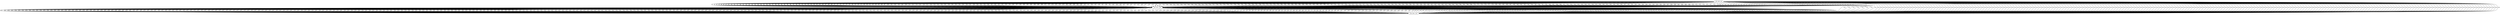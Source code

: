 digraph{
A[label="192.168.1.190"]
B[label="192.168.1.132"]
C[label="192.168.1.43"]
C->A[label = 0]
C->A[label = 1]
C->A[label = 2]
C->A[label = 3]
B->A[label = 4]
B->A[label = 5]
C->A[label = 6]
B->A[label = 7]
C->A[label = 8]
C->A[label = 9]
B->A[label = 10]
B->A[label = 11]
C->A[label = 12]
B->A[label = 13]
C->A[label = 14]
C->A[label = 15]
B->A[label = 16]
C->A[label = 17]
C->A[label = 18]
B->A[label = 19]
B->A[label = 20]
C->A[label = 21]
C->A[label = 22]
C->A[label = 23]
C->A[label = 24]
C->A[label = 25]
B->A[label = 26]
B->A[label = 27]
C->A[label = 28]
B->A[label = 29]
C->A[label = 30]
C->A[label = 31]
B->A[label = 32]
B->A[label = 33]
C->A[label = 34]
B->A[label = 35]
C->A[label = 36]
C->A[label = 37]
B->A[label = 38]
C->A[label = 39]
C->A[label = 40]
B->A[label = 41]
B->A[label = 42]
C->A[label = 43]
C->A[label = 44]
C->A[label = 45]
C->A[label = 46]
C->A[label = 47]
B->A[label = 48]
C->A[label = 49]
C->A[label = 50]
B->A[label = 51]
C->A[label = 52]
C->A[label = 53]
B->A[label = 54]
B->A[label = 55]
C->A[label = 56]
B->A[label = 57]
C->A[label = 58]
C->A[label = 59]
B->A[label = 60]
B->A[label = 61]
C->A[label = 62]
B->A[label = 63]
B->A[label = 64]
C->A[label = 65]
C->A[label = 66]
C->A[label = 67]
C->A[label = 68]
C->A[label = 69]
B->A[label = 70]
C->A[label = 71]
C->A[label = 72]
C->A[label = 73]
C->A[label = 74]
C->A[label = 75]
B->A[label = 76]
B->A[label = 77]
C->A[label = 78]
B->A[label = 79]
C->A[label = 80]
C->A[label = 81]
B->A[label = 82]
B->A[label = 83]
C->A[label = 84]
B->A[label = 85]
B->A[label = 86]
C->A[label = 87]
C->A[label = 88]
B->A[label = 89]
C->A[label = 90]
C->A[label = 91]
B->A[label = 92]
C->A[label = 93]
C->A[label = 94]
C->A[label = 95]
C->A[label = 96]
C->A[label = 97]
B->A[label = 98]
B->A[label = 99]
C->A[label = 100]
B->A[label = 101]
C->A[label = 102]
C->A[label = 103]
B->A[label = 104]
B->A[label = 105]
C->A[label = 106]
B->A[label = 107]
C->A[label = 108]
C->A[label = 109]
C->A[label = 110]
B->A[label = 111]
C->A[label = 112]
C->A[label = 113]
B->A[label = 114]
C->A[label = 115]
C->A[label = 116]
C->A[label = 117]
C->A[label = 118]
C->A[label = 119]
B->A[label = 120]
B->A[label = 121]
C->A[label = 122]
B->A[label = 123]
C->A[label = 124]
C->A[label = 125]
B->A[label = 126]
B->A[label = 127]
B->A[label = 128]
C->A[label = 129]
C->A[label = 130]
C->A[label = 131]
C->A[label = 132]
B->A[label = 133]
C->A[label = 134]
C->A[label = 135]
B->A[label = 136]
C->A[label = 137]
C->A[label = 138]
B->A[label = 139]
C->A[label = 140]
C->A[label = 141]
B->A[label = 142]
B->A[label = 143]
C->A[label = 144]
B->A[label = 145]
C->A[label = 146]
C->A[label = 147]
B->A[label = 148]
B->A[label = 149]
C->A[label = 150]
C->A[label = 151]
C->A[label = 152]
C->A[label = 153]
C->A[label = 154]
B->A[label = 155]
C->A[label = 156]
C->A[label = 157]
B->A[label = 158]
C->A[label = 159]
C->A[label = 160]
B->A[label = 161]
C->A[label = 162]
C->A[label = 163]
B->A[label = 164]
B->A[label = 165]
C->A[label = 166]
B->A[label = 167]
C->A[label = 168]
C->A[label = 169]
B->A[label = 170]
B->A[label = 171]
C->A[label = 172]
C->A[label = 173]
C->A[label = 174]
C->A[label = 175]
C->A[label = 176]
B->A[label = 177]
B->A[label = 178]
C->A[label = 179]
B->A[label = 180]
C->A[label = 181]
C->A[label = 182]
B->A[label = 183]
C->A[label = 184]
C->A[label = 185]
B->A[label = 186]
B->A[label = 187]
C->A[label = 188]
B->A[label = 189]
C->A[label = 190]
C->A[label = 191]
B->A[label = 192]
B->A[label = 193]
C->A[label = 194]
C->A[label = 195]
C->A[label = 196]
C->A[label = 197]
C->A[label = 198]
B->A[label = 199]
B->A[label = 200]
C->A[label = 201]
B->A[label = 202]
C->A[label = 203]
C->A[label = 204]
B->A[label = 205]
C->A[label = 206]
C->A[label = 207]
B->A[label = 208]
C->A[label = 209]
C->A[label = 210]
B->A[label = 211]
C->A[label = 212]
C->A[label = 213]
B->A[label = 214]
B->A[label = 215]
C->A[label = 216]
C->A[label = 217]
C->A[label = 218]
C->A[label = 219]
C->A[label = 220]
B->A[label = 221]
B->A[label = 222]
C->A[label = 223]
B->A[label = 224]
C->A[label = 225]
C->A[label = 226]
B->A[label = 227]
B->A[label = 228]
C->A[label = 229]
B->A[label = 230]
C->A[label = 231]
C->A[label = 232]
B->A[label = 233]
C->A[label = 234]
C->A[label = 235]
C->A[label = 236]
B->A[label = 237]
C->A[label = 238]
C->A[label = 239]
C->A[label = 240]
C->A[label = 241]
C->A[label = 242]
B->A[label = 243]
B->A[label = 244]
C->A[label = 245]
B->A[label = 246]
C->A[label = 247]
C->A[label = 248]
B->A[label = 249]
B->A[label = 250]
C->A[label = 251]
B->A[label = 252]
C->A[label = 253]
C->A[label = 254]
B->A[label = 255]
B->A[label = 256]
C->A[label = 257]
C->A[label = 258]
B->A[label = 259]
C->A[label = 260]
C->A[label = 261]
C->A[label = 262]
C->A[label = 263]
C->A[label = 264]
B->A[label = 265]
B->A[label = 266]
C->A[label = 267]
B->A[label = 268]
C->A[label = 269]
C->A[label = 270]
B->A[label = 271]
B->A[label = 272]
C->A[label = 273]
B->A[label = 274]
C->A[label = 275]
C->A[label = 276]
B->A[label = 277]
B->A[label = 278]
C->A[label = 279]
C->A[label = 280]
B->A[label = 281]
C->A[label = 282]
C->A[label = 283]
C->A[label = 284]
C->A[label = 285]
C->A[label = 286]
B->A[label = 287]
C->A[label = 288]
C->A[label = 289]
B->A[label = 290]
C->A[label = 291]
C->A[label = 292]
B->A[label = 293]
B->A[label = 294]
C->A[label = 295]
B->A[label = 296]
C->A[label = 297]
C->A[label = 298]
B->A[label = 299]
B->A[label = 300]
C->A[label = 301]
C->A[label = 302]
B->A[label = 303]
C->A[label = 304]
C->A[label = 305]
B->A[label = 306]
C->A[label = 307]
C->A[label = 308]
B->A[label = 309]
C->A[label = 310]
C->A[label = 311]
B->A[label = 312]
C->A[label = 313]
C->A[label = 314]
B->A[label = 315]
B->A[label = 316]
C->A[label = 317]
B->A[label = 318]
C->A[label = 319]
C->A[label = 320]
B->A[label = 321]
B->A[label = 322]
C->A[label = 323]
C->A[label = 324]
B->A[label = 325]
C->A[label = 326]
C->A[label = 327]
B->A[label = 328]
C->A[label = 329]
C->A[label = 330]
B->A[label = 331]
C->A[label = 332]
C->A[label = 333]
B->A[label = 334]
C->A[label = 335]
C->A[label = 336]
B->A[label = 337]
B->A[label = 338]
C->A[label = 339]
B->A[label = 340]
C->A[label = 341]
C->A[label = 342]
B->A[label = 343]
B->A[label = 344]
B->A[label = 345]
C->A[label = 346]
B->A[label = 347]
C->A[label = 348]
C->A[label = 349]
B->A[label = 350]
C->A[label = 351]
C->A[label = 352]
B->A[label = 353]
C->A[label = 354]
C->A[label = 355]
B->A[label = 356]
C->A[label = 357]
C->A[label = 358]
B->A[label = 359]
B->A[label = 360]
C->A[label = 361]
B->A[label = 362]
C->A[label = 363]
C->A[label = 364]
C->A[label = 365]
B->A[label = 366]
B->A[label = 367]
C->A[label = 368]
C->A[label = 369]
C->A[label = 370]
C->A[label = 371]
B->A[label = 372]
B->A[label = 373]
C->A[label = 374]
B->A[label = 375]
C->A[label = 376]
C->A[label = 377]
B->A[label = 378]
C->A[label = 379]
C->A[label = 380]
B->A[label = 381]
B->A[label = 382]
C->A[label = 383]
B->A[label = 384]
C->A[label = 385]
C->A[label = 386]
C->A[label = 387]
B->A[label = 388]
C->A[label = 389]
C->A[label = 390]
C->A[label = 391]
C->A[label = 392]
C->A[label = 393]
B->A[label = 394]
B->A[label = 395]
C->A[label = 396]
B->A[label = 397]
C->A[label = 398]
C->A[label = 399]
B->A[label = 400]
C->A[label = 401]
C->A[label = 402]
B->A[label = 403]
B->A[label = 404]
C->A[label = 405]
B->A[label = 406]
C->A[label = 407]
C->A[label = 408]
C->A[label = 409]
B->A[label = 410]
C->A[label = 411]
C->A[label = 412]
C->A[label = 413]
C->A[label = 414]
C->A[label = 415]
B->A[label = 416]
B->A[label = 417]
C->A[label = 418]
B->A[label = 419]
C->A[label = 420]
C->A[label = 421]
B->A[label = 422]
B->A[label = 423]
C->A[label = 424]
B->A[label = 425]
B->A[label = 426]
C->A[label = 427]
B->A[label = 428]
C->A[label = 429]
C->A[label = 430]
C->A[label = 431]
B->A[label = 432]
C->A[label = 433]
C->A[label = 434]
C->A[label = 435]
C->A[label = 436]
C->A[label = 437]
B->A[label = 438]
B->A[label = 439]
C->A[label = 440]
B->A[label = 441]
C->A[label = 442]
C->A[label = 443]
B->A[label = 444]
B->A[label = 445]
C->A[label = 446]
B->A[label = 447]
C->A[label = 448]
C->A[label = 449]
B->A[label = 450]
C->A[label = 451]
C->A[label = 452]
C->A[label = 453]
B->A[label = 454]
C->A[label = 455]
C->A[label = 456]
C->A[label = 457]
C->A[label = 458]
C->A[label = 459]
B->A[label = 460]
B->A[label = 461]
C->A[label = 462]
B->A[label = 463]
C->A[label = 464]
C->A[label = 465]
B->A[label = 466]
B->A[label = 467]
C->A[label = 468]
B->A[label = 469]
C->A[label = 470]
C->A[label = 471]
C->A[label = 472]
B->A[label = 473]
C->A[label = 474]
C->A[label = 475]
B->A[label = 476]
C->A[label = 477]
C->A[label = 478]
C->A[label = 479]
C->A[label = 480]
C->A[label = 481]
B->A[label = 482]
B->A[label = 483]
C->A[label = 484]
B->A[label = 485]
C->A[label = 486]
C->A[label = 487]
B->A[label = 488]
B->A[label = 489]
C->A[label = 490]
B->A[label = 491]
C->A[label = 492]
C->A[label = 493]
C->A[label = 494]
B->A[label = 495]
C->A[label = 496]
C->A[label = 497]
B->A[label = 498]
C->A[label = 499]
C->A[label = 500]
B->A[label = 501]
C->A[label = 502]
C->A[label = 503]
B->A[label = 504]
B->A[label = 505]
C->A[label = 506]
B->A[label = 507]
C->A[label = 508]
C->A[label = 509]
B->A[label = 510]
B->A[label = 511]
C->A[label = 512]
B->A[label = 513]
C->A[label = 514]
C->A[label = 515]
C->A[label = 516]
B->A[label = 517]
C->A[label = 518]
C->A[label = 519]
B->A[label = 520]
C->A[label = 521]
C->A[label = 522]
B->A[label = 523]
C->A[label = 524]
C->A[label = 525]
B->A[label = 526]
B->A[label = 527]
C->A[label = 528]
B->A[label = 529]
C->A[label = 530]
C->A[label = 531]
B->A[label = 532]
B->A[label = 533]
C->A[label = 534]
B->A[label = 535]
C->A[label = 536]
C->A[label = 537]
C->A[label = 538]
B->A[label = 539]
B->A[label = 540]
C->A[label = 541]
B->A[label = 542]
C->A[label = 543]
C->A[label = 544]
B->A[label = 545]
C->A[label = 546]
C->A[label = 547]
B->A[label = 548]
C->A[label = 549]
C->A[label = 550]
B->A[label = 551]
C->A[label = 552]
C->A[label = 553]
B->A[label = 554]
B->A[label = 555]
C->A[label = 556]
B->A[label = 557]
C->A[label = 558]
C->A[label = 559]
C->A[label = 560]
B->A[label = 561]
B->A[label = 562]
C->A[label = 563]
B->A[label = 564]
C->A[label = 565]
C->A[label = 566]
B->A[label = 567]
C->A[label = 568]
C->A[label = 569]
B->A[label = 570]
C->A[label = 571]
C->A[label = 572]
B->A[label = 573]
C->A[label = 574]
C->A[label = 575]
B->A[label = 576]
B->A[label = 577]
C->A[label = 578]
C->B[label =579]
A->B[label =579]
A->B[label =579]
A->B[label =579]
C->B[label =579]
C->B[label =579]
A->B[label =579]
C->B[label =579]
A->B[label =579]
A->B[label =579]
C->B[label =579]
C->B[label =579]
A->B[label =579]
C->B[label =579]
A->B[label =579]
A->B[label =579]
C->B[label =579]
A->B[label =579]
A->B[label =579]
C->B[label =579]
C->B[label =579]
A->B[label =579]
A->B[label =579]
A->B[label =579]
A->B[label =579]
A->B[label =579]
C->B[label =579]
C->B[label =579]
A->B[label =579]
C->B[label =579]
A->B[label =579]
A->B[label =579]
C->B[label =579]
C->B[label =579]
A->B[label =579]
C->B[label =579]
A->B[label =579]
A->B[label =579]
C->B[label =579]
A->B[label =579]
A->B[label =579]
C->B[label =579]
C->B[label =579]
A->B[label =579]
A->B[label =579]
A->B[label =579]
A->B[label =579]
A->B[label =579]
C->B[label =579]
C->B[label =579]
A->B[label =579]
C->B[label =579]
A->B[label =579]
A->B[label =579]
C->B[label =579]
C->B[label =579]
A->B[label =579]
C->B[label =579]
A->B[label =579]
A->B[label =579]
C->B[label =579]
C->B[label =579]
A->B[label =579]
C->B[label =579]
C->B[label =579]
A->B[label =579]
A->B[label =579]
A->B[label =579]
A->B[label =579]
A->B[label =579]
C->B[label =579]
A->B[label =579]
A->B[label =579]
C->B[label =579]
A->B[label =579]
A->B[label =579]
C->B[label =579]
C->B[label =579]
A->B[label =579]
C->B[label =579]
A->B[label =579]
A->B[label =579]
C->B[label =579]
C->B[label =579]
A->B[label =579]
C->B[label =579]
C->B[label =579]
A->B[label =579]
A->B[label =579]
C->B[label =579]
A->B[label =579]
A->B[label =579]
C->B[label =579]
A->B[label =579]
A->B[label =579]
A->B[label =579]
A->B[label =579]
A->B[label =579]
C->B[label =579]
C->B[label =579]
A->B[label =579]
C->B[label =579]
A->B[label =579]
A->B[label =579]
C->B[label =579]
C->B[label =579]
A->B[label =579]
C->B[label =579]
C->B[label =579]
A->B[label =579]
A->B[label =579]
C->B[label =579]
A->B[label =579]
A->B[label =579]
C->B[label =579]
A->B[label =579]
A->B[label =579]
A->B[label =579]
A->B[label =579]
A->B[label =579]
C->B[label =579]
C->B[label =579]
A->B[label =579]
C->B[label =579]
A->B[label =579]
A->B[label =579]
C->B[label =579]
C->B[label =579]
C->B[label =579]
A->B[label =579]
A->B[label =579]
A->B[label =579]
A->B[label =579]
C->B[label =579]
A->B[label =579]
A->B[label =579]
C->B[label =579]
A->B[label =579]
A->B[label =579]
C->B[label =579]
A->B[label =579]
A->B[label =579]
C->B[label =579]
C->B[label =579]
A->B[label =579]
C->B[label =579]
A->B[label =579]
A->B[label =579]
C->B[label =579]
C->B[label =579]
C->B[label =579]
A->B[label =579]
A->B[label =579]
A->B[label =579]
A->B[label =579]
C->B[label =579]
A->B[label =579]
A->B[label =579]
C->B[label =579]
A->B[label =579]
A->B[label =579]
C->B[label =579]
A->B[label =579]
A->B[label =579]
C->B[label =579]
C->B[label =579]
A->B[label =579]
C->B[label =579]
A->B[label =579]
A->B[label =579]
C->B[label =579]
C->B[label =579]
A->B[label =579]
A->B[label =579]
A->B[label =579]
A->B[label =579]
A->B[label =579]
C->B[label =579]
C->B[label =579]
A->B[label =579]
C->B[label =579]
A->B[label =579]
A->B[label =579]
C->B[label =579]
A->B[label =579]
A->B[label =579]
C->B[label =579]
C->B[label =579]
A->B[label =579]
C->B[label =579]
A->B[label =579]
A->B[label =579]
C->B[label =579]
C->B[label =579]
A->B[label =579]
A->B[label =579]
A->B[label =579]
A->B[label =579]
A->B[label =579]
C->B[label =579]
C->B[label =579]
A->B[label =579]
C->B[label =579]
A->B[label =579]
A->B[label =579]
C->B[label =579]
A->B[label =579]
A->B[label =579]
C->B[label =579]
A->B[label =579]
A->B[label =579]
C->B[label =579]
A->B[label =579]
A->B[label =579]
C->B[label =579]
C->B[label =579]
A->B[label =579]
A->B[label =579]
A->B[label =579]
A->B[label =579]
A->B[label =579]
C->B[label =579]
C->B[label =579]
A->B[label =579]
C->B[label =579]
A->B[label =579]
A->B[label =579]
C->B[label =579]
C->B[label =579]
A->B[label =579]
C->B[label =579]
A->B[label =579]
A->B[label =579]
C->B[label =579]
A->B[label =579]
A->B[label =579]
A->B[label =579]
C->B[label =579]
A->B[label =579]
A->B[label =579]
A->B[label =579]
A->B[label =579]
A->B[label =579]
C->B[label =579]
C->B[label =579]
A->B[label =579]
C->B[label =579]
A->B[label =579]
A->B[label =579]
C->B[label =579]
C->B[label =579]
A->B[label =579]
C->B[label =579]
A->B[label =579]
A->B[label =579]
C->B[label =579]
C->B[label =579]
A->B[label =579]
A->B[label =579]
C->B[label =579]
A->B[label =579]
A->B[label =579]
A->B[label =579]
A->B[label =579]
A->B[label =579]
C->B[label =579]
C->B[label =579]
A->B[label =579]
C->B[label =579]
A->B[label =579]
A->B[label =579]
C->B[label =579]
C->B[label =579]
A->B[label =579]
C->B[label =579]
A->B[label =579]
A->B[label =579]
C->B[label =579]
C->B[label =579]
A->B[label =579]
A->B[label =579]
C->B[label =579]
A->B[label =579]
A->B[label =579]
A->B[label =579]
A->B[label =579]
A->B[label =579]
C->B[label =579]
C->B[label =579]
A->B[label =579]
C->B[label =579]
A->B[label =579]
A->B[label =579]
C->B[label =579]
C->B[label =579]
A->B[label =579]
C->B[label =579]
A->B[label =579]
A->B[label =579]
C->B[label =579]
C->B[label =579]
A->B[label =579]
A->B[label =579]
C->B[label =579]
A->B[label =579]
A->B[label =579]
C->B[label =579]
A->B[label =579]
A->B[label =579]
C->B[label =579]
A->B[label =579]
A->B[label =579]
C->B[label =579]
A->B[label =579]
A->B[label =579]
C->B[label =579]
C->B[label =579]
A->B[label =579]
C->B[label =579]
A->B[label =579]
A->B[label =579]
C->B[label =579]
C->B[label =579]
A->B[label =579]
A->B[label =579]
C->B[label =579]
A->B[label =579]
A->B[label =579]
C->B[label =579]
A->B[label =579]
A->B[label =579]
C->B[label =579]
A->B[label =579]
A->B[label =579]
C->B[label =579]
A->B[label =579]
A->B[label =579]
C->B[label =579]
C->B[label =579]
A->B[label =579]
C->B[label =579]
A->B[label =579]
A->B[label =579]
C->B[label =579]
C->B[label =579]
C->B[label =579]
A->B[label =579]
C->B[label =579]
A->B[label =579]
A->B[label =579]
C->B[label =579]
A->B[label =579]
A->B[label =579]
C->B[label =579]
A->B[label =579]
A->B[label =579]
C->B[label =579]
A->B[label =579]
A->B[label =579]
C->B[label =579]
C->B[label =579]
A->B[label =579]
C->B[label =579]
A->B[label =579]
A->B[label =579]
A->B[label =579]
C->B[label =579]
C->B[label =579]
A->B[label =579]
C->B[label =579]
A->B[label =579]
A->B[label =579]
C->B[label =579]
C->B[label =579]
A->B[label =579]
C->B[label =579]
A->B[label =579]
A->B[label =579]
C->B[label =579]
A->B[label =579]
A->B[label =579]
C->B[label =579]
C->B[label =579]
A->B[label =579]
C->B[label =579]
A->B[label =579]
A->B[label =579]
A->B[label =579]
C->B[label =579]
C->B[label =579]
A->B[label =579]
A->B[label =579]
A->B[label =579]
A->B[label =579]
C->B[label =579]
C->B[label =579]
A->B[label =579]
C->B[label =579]
A->B[label =579]
A->B[label =579]
C->B[label =579]
A->B[label =579]
A->B[label =579]
C->B[label =579]
C->B[label =579]
A->B[label =579]
C->B[label =579]
A->B[label =579]
A->B[label =579]
A->B[label =579]
C->B[label =579]
A->B[label =579]
A->B[label =579]
A->B[label =579]
A->B[label =579]
A->B[label =579]
C->B[label =579]
C->B[label =579]
A->B[label =579]
C->B[label =579]
A->B[label =579]
A->B[label =579]
C->B[label =579]
C->B[label =579]
A->B[label =579]
C->B[label =579]
C->B[label =579]
A->B[label =579]
C->B[label =579]
A->B[label =579]
A->B[label =579]
A->B[label =579]
C->B[label =579]
A->B[label =579]
A->B[label =579]
A->B[label =579]
A->B[label =579]
A->B[label =579]
C->B[label =579]
C->B[label =579]
A->B[label =579]
C->B[label =579]
A->B[label =579]
A->B[label =579]
C->B[label =579]
C->B[label =579]
A->B[label =579]
C->B[label =579]
C->B[label =579]
A->B[label =579]
C->B[label =579]
A->B[label =579]
A->B[label =579]
A->B[label =579]
C->B[label =579]
A->B[label =579]
A->B[label =579]
A->B[label =579]
A->B[label =579]
A->B[label =579]
C->B[label =579]
C->B[label =579]
A->B[label =579]
C->B[label =579]
A->B[label =579]
A->B[label =579]
C->B[label =579]
C->B[label =579]
A->B[label =579]
C->B[label =579]
A->B[label =579]
A->B[label =579]
A->B[label =579]
C->B[label =579]
A->B[label =579]
A->B[label =579]
C->B[label =579]
A->B[label =579]
A->B[label =579]
A->B[label =579]
A->B[label =579]
A->B[label =579]
C->B[label =579]
C->B[label =579]
A->B[label =579]
C->B[label =579]
A->B[label =579]
A->B[label =579]
C->B[label =579]
C->B[label =579]
A->B[label =579]
C->B[label =579]
A->B[label =579]
A->B[label =579]
A->B[label =579]
C->B[label =579]
A->B[label =579]
A->B[label =579]
C->B[label =579]
A->B[label =579]
A->B[label =579]
C->B[label =579]
A->B[label =579]
A->B[label =579]
C->B[label =579]
C->B[label =579]
A->B[label =579]
C->B[label =579]
A->B[label =579]
A->B[label =579]
C->B[label =579]
C->B[label =579]
A->B[label =579]
C->B[label =579]
A->B[label =579]
A->B[label =579]
A->B[label =579]
C->B[label =579]
A->B[label =579]
A->B[label =579]
C->B[label =579]
A->B[label =579]
A->B[label =579]
C->B[label =579]
A->B[label =579]
A->B[label =579]
C->B[label =579]
C->B[label =579]
A->B[label =579]
C->B[label =579]
A->B[label =579]
A->B[label =579]
C->B[label =579]
C->B[label =579]
A->B[label =579]
C->B[label =579]
A->B[label =579]
A->B[label =579]
A->B[label =579]
C->B[label =579]
C->B[label =579]
A->B[label =579]
C->B[label =579]
A->B[label =579]
A->B[label =579]
C->B[label =579]
A->B[label =579]
A->B[label =579]
C->B[label =579]
A->B[label =579]
A->B[label =579]
C->B[label =579]
A->B[label =579]
A->B[label =579]
C->B[label =579]
C->B[label =579]
A->B[label =579]
C->B[label =579]
A->B[label =579]
A->B[label =579]
A->B[label =579]
C->B[label =579]
C->B[label =579]
A->B[label =579]
C->B[label =579]
A->B[label =579]
A->B[label =579]
C->B[label =579]
A->B[label =579]
A->B[label =579]
C->B[label =579]
A->B[label =579]
A->B[label =579]
C->B[label =579]
A->B[label =579]
A->B[label =579]
C->B[label =579]
C->B[label =579]
A->B[label =579]
}
